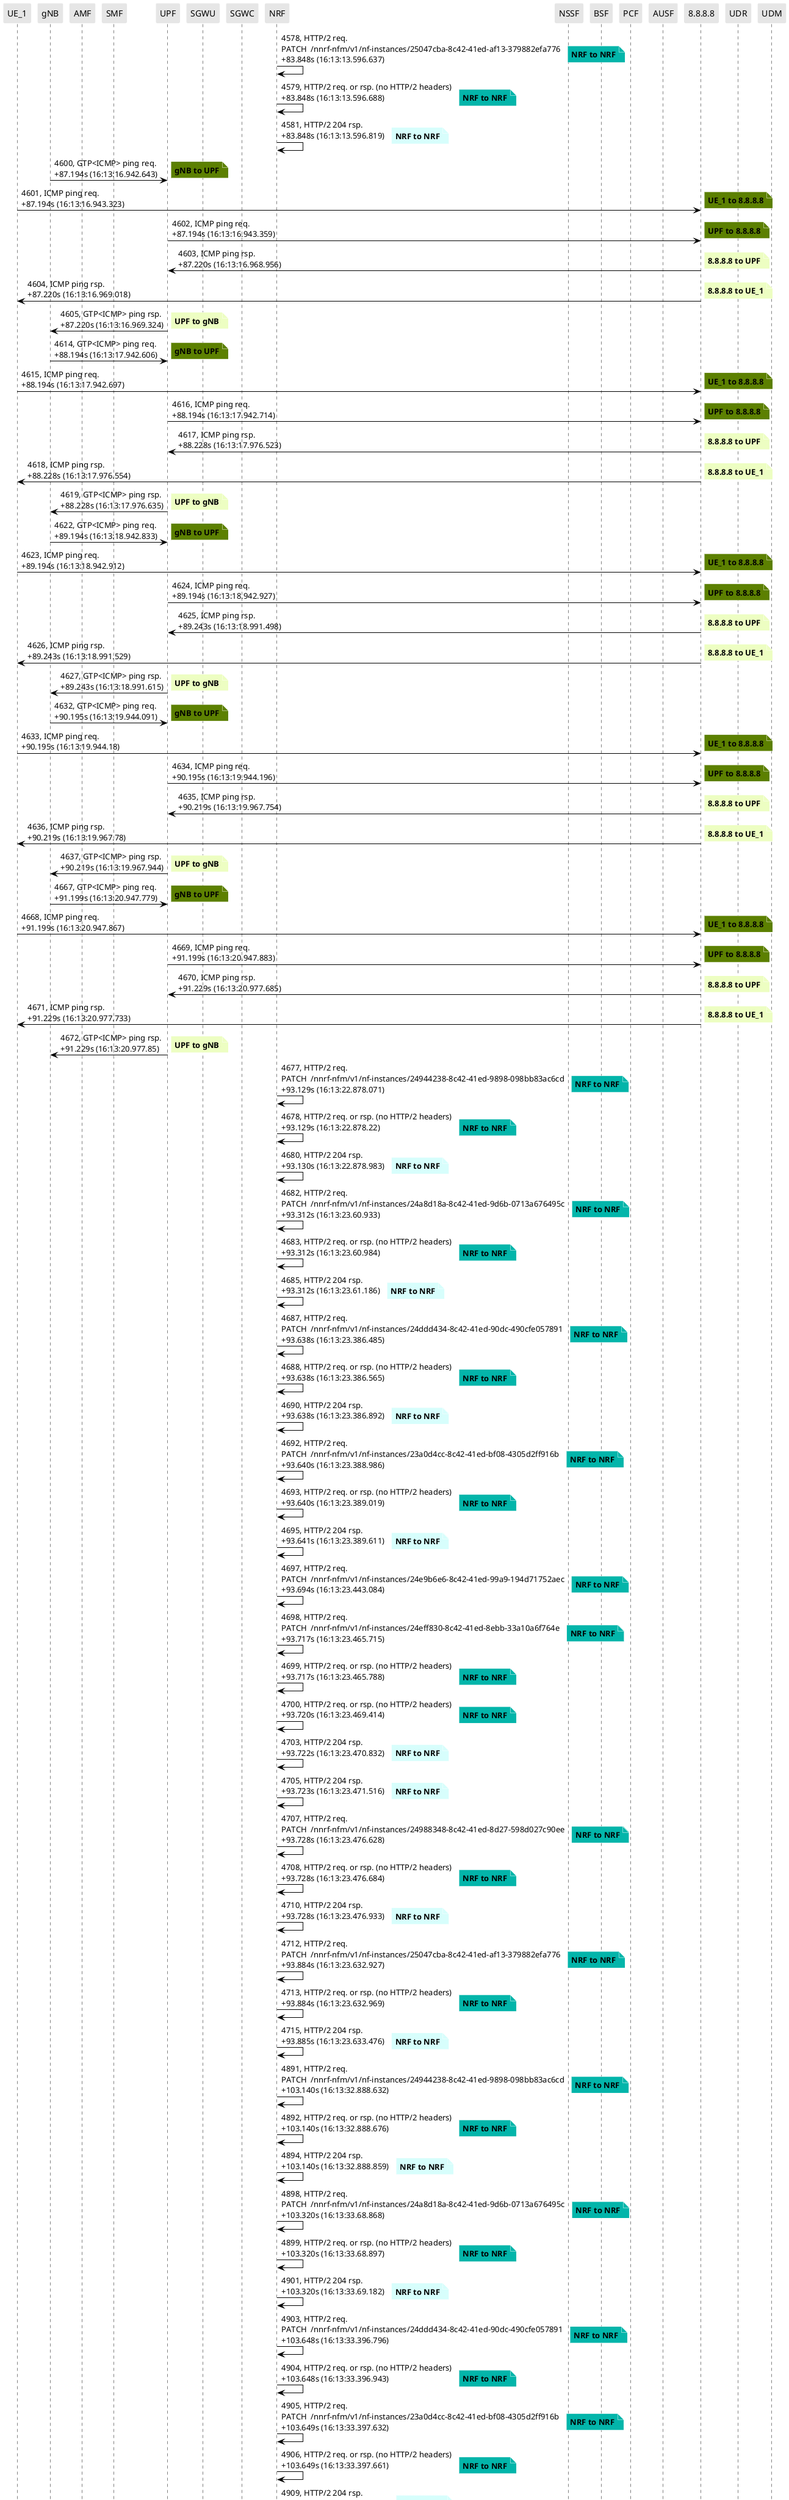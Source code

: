 @startuml
skinparam shadowing false
skinparam NoteBorderColor white
skinparam sequence {
    ArrowColor black
    LifeLineBorderColor black
    LifeLineBackgroundColor black
    ParticipantBorderColor white
    ParticipantBackgroundColor #e6e6e6
}
participant "UE_1"
participant "gNB"
participant "AMF"
participant "SMF"
participant "UPF"
participant "SGWU"
participant "SGWC"
participant "NRF"
participant "NSSF"
participant "BSF"
participant "PCF"
participant "AUSF"
participant "8.8.8.8"
participant "UDR"
participant "UDM"

"NRF" -> "NRF": 4578, HTTP/2 req.\nPATCH  /nnrf-nfm/v1/nf-instances/25047cba-8c42-41ed-af13-379882efa776\n+83.848s (16:13:13.596.637)

note right #03B5AA
**NRF to NRF**
end note

"NRF" -> "NRF": 4579, HTTP/2 req. or rsp. (no HTTP/2 headers)\n+83.848s (16:13:13.596.688)

note right #03B5AA
**NRF to NRF**
end note

"NRF" -> "NRF": 4581, HTTP/2 204 rsp.\n+83.848s (16:13:13.596.819)

note right #D7FEFC
**NRF to NRF**
end note

"gNB" -> "UPF": 4600, GTP<ICMP> ping req.\n+87.194s (16:13:16.942.643)

note right #5C8001
**gNB to UPF**
end note

"UE_1" -> "8.8.8.8": 4601, ICMP ping req.\n+87.194s (16:13:16.943.323)

note right #5C8001
**UE_1 to 8.8.8.8**
end note

"UPF" -> "8.8.8.8": 4602, ICMP ping req.\n+87.194s (16:13:16.943.359)

note right #5C8001
**UPF to 8.8.8.8**
end note

"8.8.8.8" -> "UPF": 4603, ICMP ping rsp.\n+87.220s (16:13:16.968.956)

note right #EDFEC2
**8.8.8.8 to UPF**
end note

"8.8.8.8" -> "UE_1": 4604, ICMP ping rsp.\n+87.220s (16:13:16.969.018)

note right #EDFEC2
**8.8.8.8 to UE_1**
end note

"UPF" -> "gNB": 4605, GTP<ICMP> ping rsp.\n+87.220s (16:13:16.969.324)

note right #EDFEC2
**UPF to gNB**
end note

"gNB" -> "UPF": 4614, GTP<ICMP> ping req.\n+88.194s (16:13:17.942.606)

note right #5C8001
**gNB to UPF**
end note

"UE_1" -> "8.8.8.8": 4615, ICMP ping req.\n+88.194s (16:13:17.942.697)

note right #5C8001
**UE_1 to 8.8.8.8**
end note

"UPF" -> "8.8.8.8": 4616, ICMP ping req.\n+88.194s (16:13:17.942.714)

note right #5C8001
**UPF to 8.8.8.8**
end note

"8.8.8.8" -> "UPF": 4617, ICMP ping rsp.\n+88.228s (16:13:17.976.523)

note right #EDFEC2
**8.8.8.8 to UPF**
end note

"8.8.8.8" -> "UE_1": 4618, ICMP ping rsp.\n+88.228s (16:13:17.976.554)

note right #EDFEC2
**8.8.8.8 to UE_1**
end note

"UPF" -> "gNB": 4619, GTP<ICMP> ping rsp.\n+88.228s (16:13:17.976.635)

note right #EDFEC2
**UPF to gNB**
end note

"gNB" -> "UPF": 4622, GTP<ICMP> ping req.\n+89.194s (16:13:18.942.833)

note right #5C8001
**gNB to UPF**
end note

"UE_1" -> "8.8.8.8": 4623, ICMP ping req.\n+89.194s (16:13:18.942.912)

note right #5C8001
**UE_1 to 8.8.8.8**
end note

"UPF" -> "8.8.8.8": 4624, ICMP ping req.\n+89.194s (16:13:18.942.927)

note right #5C8001
**UPF to 8.8.8.8**
end note

"8.8.8.8" -> "UPF": 4625, ICMP ping rsp.\n+89.243s (16:13:18.991.498)

note right #EDFEC2
**8.8.8.8 to UPF**
end note

"8.8.8.8" -> "UE_1": 4626, ICMP ping rsp.\n+89.243s (16:13:18.991.529)

note right #EDFEC2
**8.8.8.8 to UE_1**
end note

"UPF" -> "gNB": 4627, GTP<ICMP> ping rsp.\n+89.243s (16:13:18.991.615)

note right #EDFEC2
**UPF to gNB**
end note

"gNB" -> "UPF": 4632, GTP<ICMP> ping req.\n+90.195s (16:13:19.944.091)

note right #5C8001
**gNB to UPF**
end note

"UE_1" -> "8.8.8.8": 4633, ICMP ping req.\n+90.195s (16:13:19.944.18)

note right #5C8001
**UE_1 to 8.8.8.8**
end note

"UPF" -> "8.8.8.8": 4634, ICMP ping req.\n+90.195s (16:13:19.944.196)

note right #5C8001
**UPF to 8.8.8.8**
end note

"8.8.8.8" -> "UPF": 4635, ICMP ping rsp.\n+90.219s (16:13:19.967.754)

note right #EDFEC2
**8.8.8.8 to UPF**
end note

"8.8.8.8" -> "UE_1": 4636, ICMP ping rsp.\n+90.219s (16:13:19.967.78)

note right #EDFEC2
**8.8.8.8 to UE_1**
end note

"UPF" -> "gNB": 4637, GTP<ICMP> ping rsp.\n+90.219s (16:13:19.967.944)

note right #EDFEC2
**UPF to gNB**
end note

"gNB" -> "UPF": 4667, GTP<ICMP> ping req.\n+91.199s (16:13:20.947.779)

note right #5C8001
**gNB to UPF**
end note

"UE_1" -> "8.8.8.8": 4668, ICMP ping req.\n+91.199s (16:13:20.947.867)

note right #5C8001
**UE_1 to 8.8.8.8**
end note

"UPF" -> "8.8.8.8": 4669, ICMP ping req.\n+91.199s (16:13:20.947.883)

note right #5C8001
**UPF to 8.8.8.8**
end note

"8.8.8.8" -> "UPF": 4670, ICMP ping rsp.\n+91.229s (16:13:20.977.685)

note right #EDFEC2
**8.8.8.8 to UPF**
end note

"8.8.8.8" -> "UE_1": 4671, ICMP ping rsp.\n+91.229s (16:13:20.977.733)

note right #EDFEC2
**8.8.8.8 to UE_1**
end note

"UPF" -> "gNB": 4672, GTP<ICMP> ping rsp.\n+91.229s (16:13:20.977.85)

note right #EDFEC2
**UPF to gNB**
end note

"NRF" -> "NRF": 4677, HTTP/2 req.\nPATCH  /nnrf-nfm/v1/nf-instances/24944238-8c42-41ed-9898-098bb83ac6cd\n+93.129s (16:13:22.878.071)

note right #03B5AA
**NRF to NRF**
end note

"NRF" -> "NRF": 4678, HTTP/2 req. or rsp. (no HTTP/2 headers)\n+93.129s (16:13:22.878.22)

note right #03B5AA
**NRF to NRF**
end note

"NRF" -> "NRF": 4680, HTTP/2 204 rsp.\n+93.130s (16:13:22.878.983)

note right #D7FEFC
**NRF to NRF**
end note

"NRF" -> "NRF": 4682, HTTP/2 req.\nPATCH  /nnrf-nfm/v1/nf-instances/24a8d18a-8c42-41ed-9d6b-0713a676495c\n+93.312s (16:13:23.60.933)

note right #03B5AA
**NRF to NRF**
end note

"NRF" -> "NRF": 4683, HTTP/2 req. or rsp. (no HTTP/2 headers)\n+93.312s (16:13:23.60.984)

note right #03B5AA
**NRF to NRF**
end note

"NRF" -> "NRF": 4685, HTTP/2 204 rsp.\n+93.312s (16:13:23.61.186)

note right #D7FEFC
**NRF to NRF**
end note

"NRF" -> "NRF": 4687, HTTP/2 req.\nPATCH  /nnrf-nfm/v1/nf-instances/24ddd434-8c42-41ed-90dc-490cfe057891\n+93.638s (16:13:23.386.485)

note right #03B5AA
**NRF to NRF**
end note

"NRF" -> "NRF": 4688, HTTP/2 req. or rsp. (no HTTP/2 headers)\n+93.638s (16:13:23.386.565)

note right #03B5AA
**NRF to NRF**
end note

"NRF" -> "NRF": 4690, HTTP/2 204 rsp.\n+93.638s (16:13:23.386.892)

note right #D7FEFC
**NRF to NRF**
end note

"NRF" -> "NRF": 4692, HTTP/2 req.\nPATCH  /nnrf-nfm/v1/nf-instances/23a0d4cc-8c42-41ed-bf08-4305d2ff916b\n+93.640s (16:13:23.388.986)

note right #03B5AA
**NRF to NRF**
end note

"NRF" -> "NRF": 4693, HTTP/2 req. or rsp. (no HTTP/2 headers)\n+93.640s (16:13:23.389.019)

note right #03B5AA
**NRF to NRF**
end note

"NRF" -> "NRF": 4695, HTTP/2 204 rsp.\n+93.641s (16:13:23.389.611)

note right #D7FEFC
**NRF to NRF**
end note

"NRF" -> "NRF": 4697, HTTP/2 req.\nPATCH  /nnrf-nfm/v1/nf-instances/24e9b6e6-8c42-41ed-99a9-194d71752aec\n+93.694s (16:13:23.443.084)

note right #03B5AA
**NRF to NRF**
end note

"NRF" -> "NRF": 4698, HTTP/2 req.\nPATCH  /nnrf-nfm/v1/nf-instances/24eff830-8c42-41ed-8ebb-33a10a6f764e\n+93.717s (16:13:23.465.715)

note right #03B5AA
**NRF to NRF**
end note

"NRF" -> "NRF": 4699, HTTP/2 req. or rsp. (no HTTP/2 headers)\n+93.717s (16:13:23.465.788)

note right #03B5AA
**NRF to NRF**
end note

"NRF" -> "NRF": 4700, HTTP/2 req. or rsp. (no HTTP/2 headers)\n+93.720s (16:13:23.469.414)

note right #03B5AA
**NRF to NRF**
end note

"NRF" -> "NRF": 4703, HTTP/2 204 rsp.\n+93.722s (16:13:23.470.832)

note right #D7FEFC
**NRF to NRF**
end note

"NRF" -> "NRF": 4705, HTTP/2 204 rsp.\n+93.723s (16:13:23.471.516)

note right #D7FEFC
**NRF to NRF**
end note

"NRF" -> "NRF": 4707, HTTP/2 req.\nPATCH  /nnrf-nfm/v1/nf-instances/24988348-8c42-41ed-8d27-598d027c90ee\n+93.728s (16:13:23.476.628)

note right #03B5AA
**NRF to NRF**
end note

"NRF" -> "NRF": 4708, HTTP/2 req. or rsp. (no HTTP/2 headers)\n+93.728s (16:13:23.476.684)

note right #03B5AA
**NRF to NRF**
end note

"NRF" -> "NRF": 4710, HTTP/2 204 rsp.\n+93.728s (16:13:23.476.933)

note right #D7FEFC
**NRF to NRF**
end note

"NRF" -> "NRF": 4712, HTTP/2 req.\nPATCH  /nnrf-nfm/v1/nf-instances/25047cba-8c42-41ed-af13-379882efa776\n+93.884s (16:13:23.632.927)

note right #03B5AA
**NRF to NRF**
end note

"NRF" -> "NRF": 4713, HTTP/2 req. or rsp. (no HTTP/2 headers)\n+93.884s (16:13:23.632.969)

note right #03B5AA
**NRF to NRF**
end note

"NRF" -> "NRF": 4715, HTTP/2 204 rsp.\n+93.885s (16:13:23.633.476)

note right #D7FEFC
**NRF to NRF**
end note

"NRF" -> "NRF": 4891, HTTP/2 req.\nPATCH  /nnrf-nfm/v1/nf-instances/24944238-8c42-41ed-9898-098bb83ac6cd\n+103.140s (16:13:32.888.632)

note right #03B5AA
**NRF to NRF**
end note

"NRF" -> "NRF": 4892, HTTP/2 req. or rsp. (no HTTP/2 headers)\n+103.140s (16:13:32.888.676)

note right #03B5AA
**NRF to NRF**
end note

"NRF" -> "NRF": 4894, HTTP/2 204 rsp.\n+103.140s (16:13:32.888.859)

note right #D7FEFC
**NRF to NRF**
end note

"NRF" -> "NRF": 4898, HTTP/2 req.\nPATCH  /nnrf-nfm/v1/nf-instances/24a8d18a-8c42-41ed-9d6b-0713a676495c\n+103.320s (16:13:33.68.868)

note right #03B5AA
**NRF to NRF**
end note

"NRF" -> "NRF": 4899, HTTP/2 req. or rsp. (no HTTP/2 headers)\n+103.320s (16:13:33.68.897)

note right #03B5AA
**NRF to NRF**
end note

"NRF" -> "NRF": 4901, HTTP/2 204 rsp.\n+103.320s (16:13:33.69.182)

note right #D7FEFC
**NRF to NRF**
end note

"NRF" -> "NRF": 4903, HTTP/2 req.\nPATCH  /nnrf-nfm/v1/nf-instances/24ddd434-8c42-41ed-90dc-490cfe057891\n+103.648s (16:13:33.396.796)

note right #03B5AA
**NRF to NRF**
end note

"NRF" -> "NRF": 4904, HTTP/2 req. or rsp. (no HTTP/2 headers)\n+103.648s (16:13:33.396.943)

note right #03B5AA
**NRF to NRF**
end note

"NRF" -> "NRF": 4905, HTTP/2 req.\nPATCH  /nnrf-nfm/v1/nf-instances/23a0d4cc-8c42-41ed-bf08-4305d2ff916b\n+103.649s (16:13:33.397.632)

note right #03B5AA
**NRF to NRF**
end note

"NRF" -> "NRF": 4906, HTTP/2 req. or rsp. (no HTTP/2 headers)\n+103.649s (16:13:33.397.661)

note right #03B5AA
**NRF to NRF**
end note

"NRF" -> "NRF": 4909, HTTP/2 204 rsp.\n+103.649s (16:13:33.397.872)

note right #D7FEFC
**NRF to NRF**
end note

"NRF" -> "NRF": 4911, HTTP/2 204 rsp.\n+103.649s (16:13:33.397.909)

note right #D7FEFC
**NRF to NRF**
end note

"NRF" -> "NRF": 4913, HTTP/2 req.\nPATCH  /nnrf-nfm/v1/nf-instances/24e9b6e6-8c42-41ed-99a9-194d71752aec\n+103.700s (16:13:33.449.162)

note right #03B5AA
**NRF to NRF**
end note

"NRF" -> "NRF": 4914, HTTP/2 req. or rsp. (no HTTP/2 headers)\n+103.701s (16:13:33.449.706)

note right #03B5AA
**NRF to NRF**
end note

"NRF" -> "NRF": 4916, HTTP/2 204 rsp.\n+103.701s (16:13:33.449.952)

note right #D7FEFC
**NRF to NRF**
end note

"NRF" -> "NRF": 4918, HTTP/2 req.\nPATCH  /nnrf-nfm/v1/nf-instances/24eff830-8c42-41ed-8ebb-33a10a6f764e\n+103.724s (16:13:33.472.563)

note right #03B5AA
**NRF to NRF**
end note

"NRF" -> "NRF": 4919, HTTP/2 req. or rsp. (no HTTP/2 headers)\n+103.724s (16:13:33.472.608)

note right #03B5AA
**NRF to NRF**
end note

"NRF" -> "NRF": 4921, HTTP/2 204 rsp.\n+103.724s (16:13:33.473.008)

note right #D7FEFC
**NRF to NRF**
end note

"NRF" -> "NRF": 4923, HTTP/2 req.\nPATCH  /nnrf-nfm/v1/nf-instances/24988348-8c42-41ed-8d27-598d027c90ee\n+103.730s (16:13:33.479.274)

note right #03B5AA
**NRF to NRF**
end note

"NRF" -> "NRF": 4924, HTTP/2 req. or rsp. (no HTTP/2 headers)\n+103.730s (16:13:33.479.307)

note right #03B5AA
**NRF to NRF**
end note

"NRF" -> "NRF": 4926, HTTP/2 204 rsp.\n+103.731s (16:13:33.479.448)

note right #D7FEFC
**NRF to NRF**
end note

"NRF" -> "NRF": 4928, HTTP/2 req.\nPATCH  /nnrf-nfm/v1/nf-instances/25047cba-8c42-41ed-af13-379882efa776\n+103.892s (16:13:33.641.152)

note right #03B5AA
**NRF to NRF**
end note

"NRF" -> "NRF": 4929, HTTP/2 req. or rsp. (no HTTP/2 headers)\n+103.892s (16:13:33.641.339)

note right #03B5AA
**NRF to NRF**
end note

"NRF" -> "NRF": 4931, HTTP/2 204 rsp.\n+103.893s (16:13:33.641.75)

note right #D7FEFC
**NRF to NRF**
end note

"NRF" -> "NRF": 4979, HTTP/2 req.\nPATCH  /nnrf-nfm/v1/nf-instances/24944238-8c42-41ed-9898-098bb83ac6cd\n+113.148s (16:13:42.896.434)

note right #03B5AA
**NRF to NRF**
end note

"NRF" -> "NRF": 4980, HTTP/2 req. or rsp. (no HTTP/2 headers)\n+113.148s (16:13:42.896.465)

note right #03B5AA
**NRF to NRF**
end note

"NRF" -> "NRF": 4982, HTTP/2 204 rsp.\n+113.148s (16:13:42.896.586)

note right #D7FEFC
**NRF to NRF**
end note

"NRF" -> "NRF": 4984, HTTP/2 req.\nPATCH  /nnrf-nfm/v1/nf-instances/24a8d18a-8c42-41ed-9d6b-0713a676495c\n+113.327s (16:13:43.76.42)

note right #03B5AA
**NRF to NRF**
end note

"NRF" -> "NRF": 4985, HTTP/2 req. or rsp. (no HTTP/2 headers)\n+113.328s (16:13:43.76.452)

note right #03B5AA
**NRF to NRF**
end note

"NRF" -> "NRF": 4987, HTTP/2 204 rsp.\n+113.328s (16:13:43.76.584)

note right #D7FEFC
**NRF to NRF**
end note

"NRF" -> "NRF": 4993, HTTP/2 req.\nPATCH  /nnrf-nfm/v1/nf-instances/24ddd434-8c42-41ed-90dc-490cfe057891\n+113.658s (16:13:43.407.396)

note right #03B5AA
**NRF to NRF**
end note

"NRF" -> "NRF": 4994, HTTP/2 req. or rsp. (no HTTP/2 headers)\n+113.658s (16:13:43.407.409)

note right #03B5AA
**NRF to NRF**
end note

"NRF" -> "NRF": 4995, HTTP/2 req.\nPATCH  /nnrf-nfm/v1/nf-instances/23a0d4cc-8c42-41ed-bf08-4305d2ff916b\n+113.659s (16:13:43.407.522)

note right #03B5AA
**NRF to NRF**
end note

"NRF" -> "NRF": 4996, HTTP/2 req. or rsp. (no HTTP/2 headers)\n+113.659s (16:13:43.407.533)

note right #03B5AA
**NRF to NRF**
end note

"NRF" -> "NRF": 5000, HTTP/2 204 rsp.\n+113.659s (16:13:43.407.736)

note right #D7FEFC
**NRF to NRF**
end note

"NRF" -> "NRF": 5002, HTTP/2 204 rsp.\n+113.659s (16:13:43.407.762)

note right #D7FEFC
**NRF to NRF**
end note

"NRF" -> "NRF": 5004, HTTP/2 req.\nPATCH  /nnrf-nfm/v1/nf-instances/24e9b6e6-8c42-41ed-99a9-194d71752aec\n+113.708s (16:13:43.457.05)

note right #03B5AA
**NRF to NRF**
end note

"NRF" -> "NRF": 5005, HTTP/2 req. or rsp. (no HTTP/2 headers)\n+113.708s (16:13:43.457.082)

note right #03B5AA
**NRF to NRF**
end note

"NRF" -> "NRF": 5007, HTTP/2 204 rsp.\n+113.708s (16:13:43.457.219)

note right #D7FEFC
**NRF to NRF**
end note

"NRF" -> "NRF": 5009, HTTP/2 req.\nPATCH  /nnrf-nfm/v1/nf-instances/24eff830-8c42-41ed-8ebb-33a10a6f764e\n+113.732s (16:13:43.480.482)

note right #03B5AA
**NRF to NRF**
end note

"NRF" -> "NRF": 5010, HTTP/2 req. or rsp. (no HTTP/2 headers)\n+113.732s (16:13:43.480.513)

note right #03B5AA
**NRF to NRF**
end note

"NRF" -> "NRF": 5012, HTTP/2 204 rsp.\n+113.732s (16:13:43.480.637)

note right #D7FEFC
**NRF to NRF**
end note

"NRF" -> "NRF": 5014, HTTP/2 req.\nPATCH  /nnrf-nfm/v1/nf-instances/24988348-8c42-41ed-8d27-598d027c90ee\n+113.732s (16:13:43.480.758)

note right #03B5AA
**NRF to NRF**
end note

@enduml
